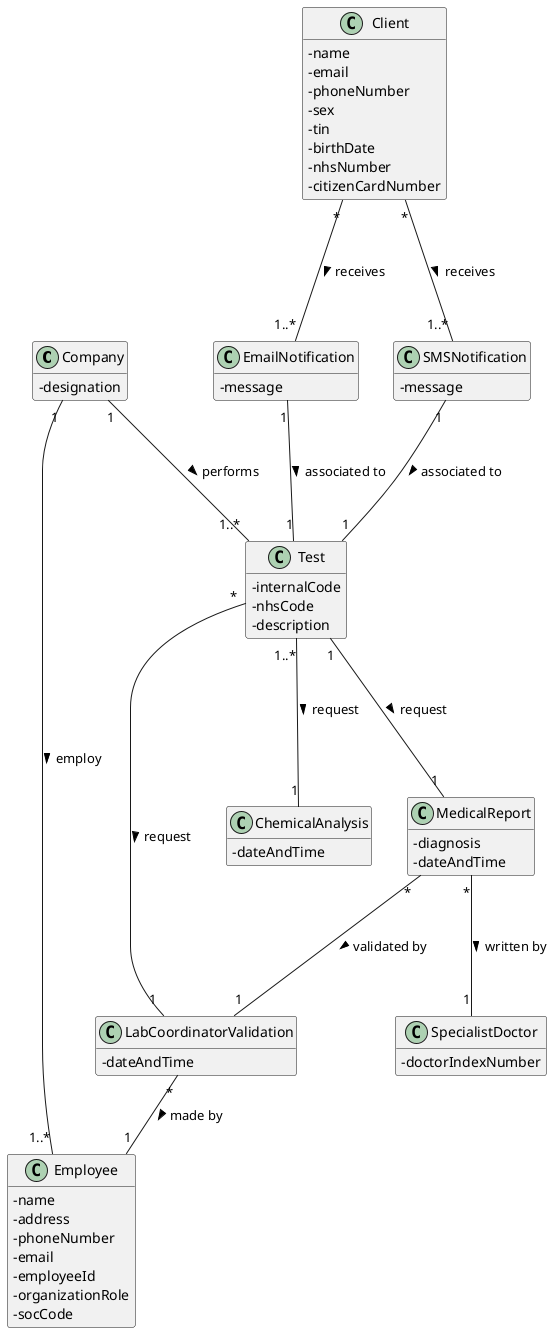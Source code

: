@startuml
'https://plantuml.com/class-diagram
hide methods
skinparam classAttributeIconSize 0

class Company
class LabCoordinatorValidation
class Employee
class ChemicalAnalysis
class SpecialistDoctor
class MedicalReport
class Test
class EmailNotification
class SMSNotification


class Company{
-designation
}

class LabCoordinatorValidation {
-dateAndTime
}

class Employee {
-name
-address
-phoneNumber
-email
-employeeId
-organizationRole
-socCode
}

class Client{
 - name
 - email
 - phoneNumber
 - sex
 - tin
 - birthDate
 - nhsNumber
 - citizenCardNumber
}

class ChemicalAnalysis{
-dateAndTime
}

class SpecialistDoctor{
-doctorIndexNumber
}

class MedicalReport{
-diagnosis
-dateAndTime
}

class Test{
-internalCode
-nhsCode
-description
}

class EmailNotification{
-message
}

class SMSNotification{
-message
}


Company "1"---"1..*" Employee : employ >
Company "1"---"1..*" Test : performs >

Client "*"---"1..*" SMSNotification : receives >
Client "*"---"1..*" EmailNotification : receives >

LabCoordinatorValidation "*"--"1" Employee : made by >

MedicalReport "*"---"1" LabCoordinatorValidation : validated by >
MedicalReport "*"---"1" SpecialistDoctor : written by >

Test "1..*" ---"1" ChemicalAnalysis : request >
Test "*" --- "1" LabCoordinatorValidation : request >
Test "1" ---"1" MedicalReport : request >

EmailNotification "1"---"1" Test : associated to >

SMSNotification "1"---"1" Test : associated to >

@enduml